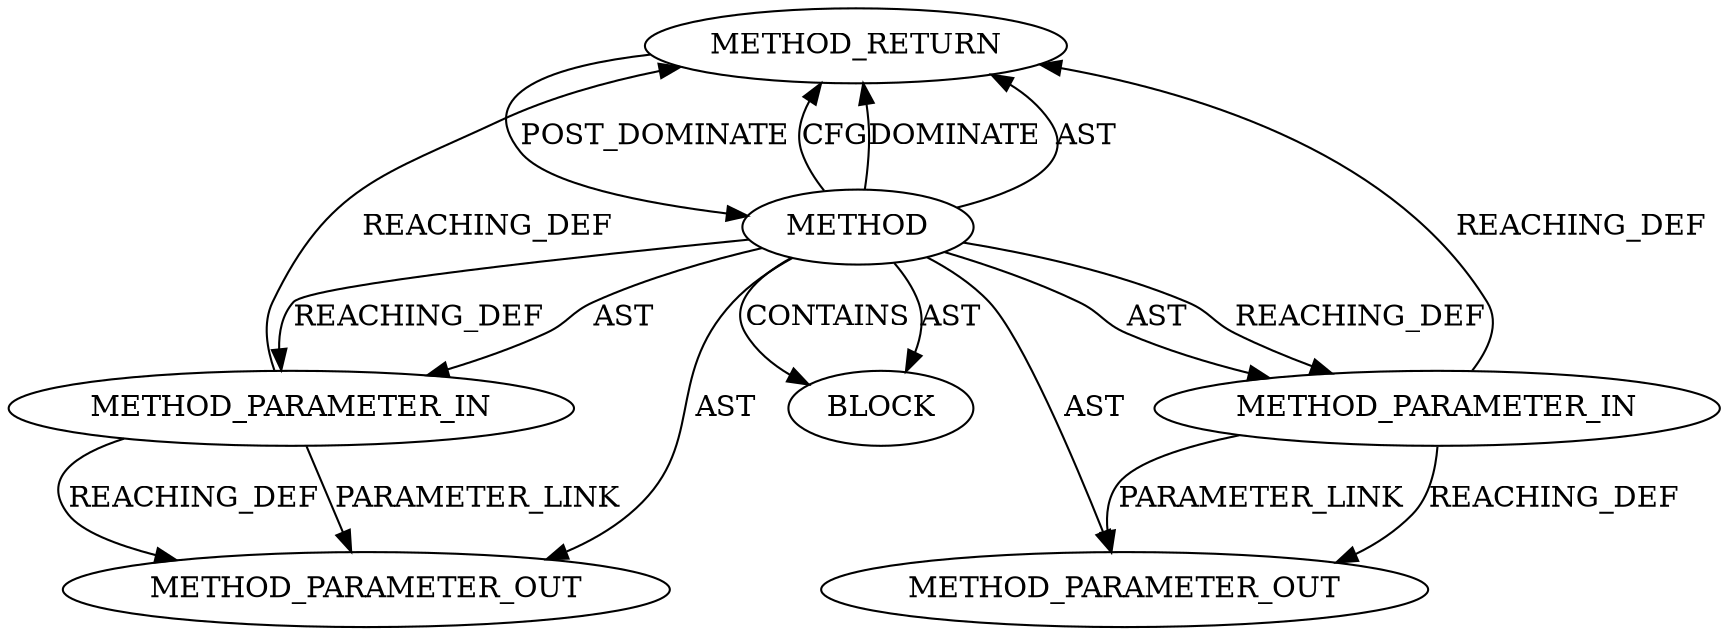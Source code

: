 digraph {
  19303 [label=METHOD_RETURN ORDER=2 CODE="RET" TYPE_FULL_NAME="ANY" EVALUATION_STRATEGY="BY_VALUE"]
  19299 [label=METHOD AST_PARENT_TYPE="NAMESPACE_BLOCK" AST_PARENT_FULL_NAME="<global>" ORDER=0 CODE="<empty>" FULL_NAME="<operator>.cast" IS_EXTERNAL=true FILENAME="<empty>" SIGNATURE="" NAME="<operator>.cast"]
  19302 [label=BLOCK ORDER=1 ARGUMENT_INDEX=1 CODE="<empty>" TYPE_FULL_NAME="ANY"]
  21744 [label=METHOD_PARAMETER_OUT ORDER=1 CODE="p1" IS_VARIADIC=false TYPE_FULL_NAME="ANY" EVALUATION_STRATEGY="BY_VALUE" INDEX=1 NAME="p1"]
  19301 [label=METHOD_PARAMETER_IN ORDER=2 CODE="p2" IS_VARIADIC=false TYPE_FULL_NAME="ANY" EVALUATION_STRATEGY="BY_VALUE" INDEX=2 NAME="p2"]
  19300 [label=METHOD_PARAMETER_IN ORDER=1 CODE="p1" IS_VARIADIC=false TYPE_FULL_NAME="ANY" EVALUATION_STRATEGY="BY_VALUE" INDEX=1 NAME="p1"]
  21745 [label=METHOD_PARAMETER_OUT ORDER=2 CODE="p2" IS_VARIADIC=false TYPE_FULL_NAME="ANY" EVALUATION_STRATEGY="BY_VALUE" INDEX=2 NAME="p2"]
  19299 -> 19302 [label=AST ]
  19299 -> 19301 [label=AST ]
  19299 -> 19302 [label=CONTAINS ]
  19301 -> 21745 [label=REACHING_DEF VARIABLE="p2"]
  19299 -> 19303 [label=CFG ]
  19300 -> 21744 [label=REACHING_DEF VARIABLE="p1"]
  19299 -> 19300 [label=REACHING_DEF VARIABLE=""]
  19303 -> 19299 [label=POST_DOMINATE ]
  19300 -> 21744 [label=PARAMETER_LINK ]
  19301 -> 19303 [label=REACHING_DEF VARIABLE="p2"]
  19299 -> 19303 [label=DOMINATE ]
  19299 -> 19301 [label=REACHING_DEF VARIABLE=""]
  19299 -> 21744 [label=AST ]
  19301 -> 21745 [label=PARAMETER_LINK ]
  19299 -> 21745 [label=AST ]
  19300 -> 19303 [label=REACHING_DEF VARIABLE="p1"]
  19299 -> 19300 [label=AST ]
  19299 -> 19303 [label=AST ]
}
